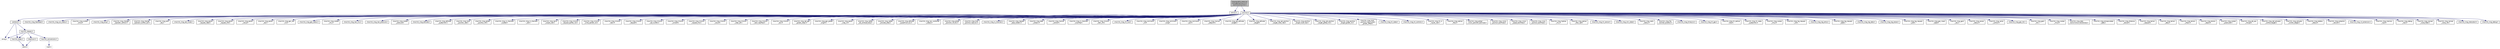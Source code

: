 digraph "libraries/GCS_MAVLink/include/mavlink/v1.0/common/mavlink.h"
{
 // INTERACTIVE_SVG=YES
  edge [fontname="Helvetica",fontsize="10",labelfontname="Helvetica",labelfontsize="10"];
  node [fontname="Helvetica",fontsize="10",shape=record];
  Node1 [label="libraries/GCS_MAVLink\l/include/mavlink/v1.0\l/common/mavlink.h",height=0.2,width=0.4,color="black", fillcolor="grey75", style="filled" fontcolor="black"];
  Node1 -> Node2 [color="midnightblue",fontsize="10",style="solid",fontname="Helvetica"];
  Node2 [label="version.h",height=0.2,width=0.4,color="black", fillcolor="white", style="filled",URL="$v1_80_2common_2version_8h.html",tooltip="MAVLink comm protocol built from common.xml. "];
  Node1 -> Node3 [color="midnightblue",fontsize="10",style="solid",fontname="Helvetica"];
  Node3 [label="common.h",height=0.2,width=0.4,color="black", fillcolor="white", style="filled",URL="$v1_80_2common_2common_8h.html",tooltip="MAVLink comm protocol generated from common.xml. "];
  Node3 -> Node4 [color="midnightblue",fontsize="10",style="solid",fontname="Helvetica"];
  Node4 [label="../protocol.h",height=0.2,width=0.4,color="black", fillcolor="white", style="filled",URL="$v1_80_2protocol_8h.html"];
  Node4 -> Node5 [color="midnightblue",fontsize="10",style="solid",fontname="Helvetica"];
  Node5 [label="string.h",height=0.2,width=0.4,color="grey75", fillcolor="white", style="filled"];
  Node4 -> Node6 [color="midnightblue",fontsize="10",style="solid",fontname="Helvetica"];
  Node6 [label="mavlink_types.h",height=0.2,width=0.4,color="black", fillcolor="white", style="filled",URL="$v1_80_2mavlink__types_8h.html"];
  Node6 -> Node7 [color="midnightblue",fontsize="10",style="solid",fontname="Helvetica"];
  Node7 [label="stdint.h",height=0.2,width=0.4,color="grey75", fillcolor="white", style="filled"];
  Node4 -> Node8 [color="midnightblue",fontsize="10",style="solid",fontname="Helvetica"];
  Node8 [label="mavlink_helpers.h",height=0.2,width=0.4,color="black", fillcolor="white", style="filled",URL="$v1_80_2mavlink__helpers_8h.html"];
  Node8 -> Node5 [color="midnightblue",fontsize="10",style="solid",fontname="Helvetica"];
  Node8 -> Node9 [color="midnightblue",fontsize="10",style="solid",fontname="Helvetica"];
  Node9 [label="checksum.h",height=0.2,width=0.4,color="black", fillcolor="white", style="filled",URL="$v1_80_2checksum_8h.html"];
  Node9 -> Node7 [color="midnightblue",fontsize="10",style="solid",fontname="Helvetica"];
  Node8 -> Node6 [color="midnightblue",fontsize="10",style="solid",fontname="Helvetica"];
  Node8 -> Node10 [color="midnightblue",fontsize="10",style="solid",fontname="Helvetica"];
  Node10 [label="mavlink_conversions.h",height=0.2,width=0.4,color="black", fillcolor="white", style="filled",URL="$mavlink__conversions_8h.html"];
  Node10 -> Node11 [color="midnightblue",fontsize="10",style="solid",fontname="Helvetica"];
  Node11 [label="math.h",height=0.2,width=0.4,color="grey75", fillcolor="white", style="filled"];
  Node3 -> Node12 [color="midnightblue",fontsize="10",style="solid",fontname="Helvetica"];
  Node12 [label="./mavlink_msg_heartbeat.h",height=0.2,width=0.4,color="black", fillcolor="white", style="filled",URL="$v1_80_2common_2mavlink__msg__heartbeat_8h.html"];
  Node3 -> Node13 [color="midnightblue",fontsize="10",style="solid",fontname="Helvetica"];
  Node13 [label="./mavlink_msg_sys_status.h",height=0.2,width=0.4,color="black", fillcolor="white", style="filled",URL="$v1_80_2common_2mavlink__msg__sys__status_8h.html"];
  Node3 -> Node14 [color="midnightblue",fontsize="10",style="solid",fontname="Helvetica"];
  Node14 [label="./mavlink_msg_system\l_time.h",height=0.2,width=0.4,color="black", fillcolor="white", style="filled",URL="$v1_80_2common_2mavlink__msg__system__time_8h.html"];
  Node3 -> Node15 [color="midnightblue",fontsize="10",style="solid",fontname="Helvetica"];
  Node15 [label="./mavlink_msg_ping.h",height=0.2,width=0.4,color="black", fillcolor="white", style="filled",URL="$v1_80_2common_2mavlink__msg__ping_8h.html"];
  Node3 -> Node16 [color="midnightblue",fontsize="10",style="solid",fontname="Helvetica"];
  Node16 [label="./mavlink_msg_change\l_operator_control.h",height=0.2,width=0.4,color="black", fillcolor="white", style="filled",URL="$v1_80_2common_2mavlink__msg__change__operator__control_8h.html"];
  Node3 -> Node17 [color="midnightblue",fontsize="10",style="solid",fontname="Helvetica"];
  Node17 [label="./mavlink_msg_change\l_operator_control_ack.h",height=0.2,width=0.4,color="black", fillcolor="white", style="filled",URL="$v1_80_2common_2mavlink__msg__change__operator__control__ack_8h.html"];
  Node3 -> Node18 [color="midnightblue",fontsize="10",style="solid",fontname="Helvetica"];
  Node18 [label="./mavlink_msg_auth\l_key.h",height=0.2,width=0.4,color="black", fillcolor="white", style="filled",URL="$v1_80_2common_2mavlink__msg__auth__key_8h.html"];
  Node3 -> Node19 [color="midnightblue",fontsize="10",style="solid",fontname="Helvetica"];
  Node19 [label="./mavlink_msg_set_mode.h",height=0.2,width=0.4,color="black", fillcolor="white", style="filled",URL="$v1_80_2common_2mavlink__msg__set__mode_8h.html"];
  Node3 -> Node20 [color="midnightblue",fontsize="10",style="solid",fontname="Helvetica"];
  Node20 [label="./mavlink_msg_param\l_request_read.h",height=0.2,width=0.4,color="black", fillcolor="white", style="filled",URL="$v1_80_2common_2mavlink__msg__param__request__read_8h.html"];
  Node3 -> Node21 [color="midnightblue",fontsize="10",style="solid",fontname="Helvetica"];
  Node21 [label="./mavlink_msg_param\l_request_list.h",height=0.2,width=0.4,color="black", fillcolor="white", style="filled",URL="$v1_80_2common_2mavlink__msg__param__request__list_8h.html"];
  Node3 -> Node22 [color="midnightblue",fontsize="10",style="solid",fontname="Helvetica"];
  Node22 [label="./mavlink_msg_param\l_value.h",height=0.2,width=0.4,color="black", fillcolor="white", style="filled",URL="$v1_80_2common_2mavlink__msg__param__value_8h.html"];
  Node3 -> Node23 [color="midnightblue",fontsize="10",style="solid",fontname="Helvetica"];
  Node23 [label="./mavlink_msg_param\l_set.h",height=0.2,width=0.4,color="black", fillcolor="white", style="filled",URL="$v1_80_2common_2mavlink__msg__param__set_8h.html"];
  Node3 -> Node24 [color="midnightblue",fontsize="10",style="solid",fontname="Helvetica"];
  Node24 [label="./mavlink_msg_gps_raw\l_int.h",height=0.2,width=0.4,color="black", fillcolor="white", style="filled",URL="$v1_80_2common_2mavlink__msg__gps__raw__int_8h.html"];
  Node3 -> Node25 [color="midnightblue",fontsize="10",style="solid",fontname="Helvetica"];
  Node25 [label="./mavlink_msg_gps_status.h",height=0.2,width=0.4,color="black", fillcolor="white", style="filled",URL="$v1_80_2common_2mavlink__msg__gps__status_8h.html"];
  Node3 -> Node26 [color="midnightblue",fontsize="10",style="solid",fontname="Helvetica"];
  Node26 [label="./mavlink_msg_scaled\l_imu.h",height=0.2,width=0.4,color="black", fillcolor="white", style="filled",URL="$v1_80_2common_2mavlink__msg__scaled__imu_8h.html"];
  Node3 -> Node27 [color="midnightblue",fontsize="10",style="solid",fontname="Helvetica"];
  Node27 [label="./mavlink_msg_raw_imu.h",height=0.2,width=0.4,color="black", fillcolor="white", style="filled",URL="$v1_80_2common_2mavlink__msg__raw__imu_8h.html"];
  Node3 -> Node28 [color="midnightblue",fontsize="10",style="solid",fontname="Helvetica"];
  Node28 [label="./mavlink_msg_raw_pressure.h",height=0.2,width=0.4,color="black", fillcolor="white", style="filled",URL="$v1_80_2common_2mavlink__msg__raw__pressure_8h.html"];
  Node3 -> Node29 [color="midnightblue",fontsize="10",style="solid",fontname="Helvetica"];
  Node29 [label="./mavlink_msg_scaled\l_pressure.h",height=0.2,width=0.4,color="black", fillcolor="white", style="filled",URL="$v1_80_2common_2mavlink__msg__scaled__pressure_8h.html"];
  Node3 -> Node30 [color="midnightblue",fontsize="10",style="solid",fontname="Helvetica"];
  Node30 [label="./mavlink_msg_attitude.h",height=0.2,width=0.4,color="black", fillcolor="white", style="filled",URL="$v1_80_2common_2mavlink__msg__attitude_8h.html"];
  Node3 -> Node31 [color="midnightblue",fontsize="10",style="solid",fontname="Helvetica"];
  Node31 [label="./mavlink_msg_attitude\l_quaternion.h",height=0.2,width=0.4,color="black", fillcolor="white", style="filled",URL="$mavlink__msg__attitude__quaternion_8h.html"];
  Node3 -> Node32 [color="midnightblue",fontsize="10",style="solid",fontname="Helvetica"];
  Node32 [label="./mavlink_msg_local\l_position_ned.h",height=0.2,width=0.4,color="black", fillcolor="white", style="filled",URL="$mavlink__msg__local__position__ned_8h.html"];
  Node3 -> Node33 [color="midnightblue",fontsize="10",style="solid",fontname="Helvetica"];
  Node33 [label="./mavlink_msg_global\l_position_int.h",height=0.2,width=0.4,color="black", fillcolor="white", style="filled",URL="$v1_80_2common_2mavlink__msg__global__position__int_8h.html"];
  Node3 -> Node34 [color="midnightblue",fontsize="10",style="solid",fontname="Helvetica"];
  Node34 [label="./mavlink_msg_rc_channels\l_scaled.h",height=0.2,width=0.4,color="black", fillcolor="white", style="filled",URL="$v1_80_2common_2mavlink__msg__rc__channels__scaled_8h.html"];
  Node3 -> Node35 [color="midnightblue",fontsize="10",style="solid",fontname="Helvetica"];
  Node35 [label="./mavlink_msg_rc_channels\l_raw.h",height=0.2,width=0.4,color="black", fillcolor="white", style="filled",URL="$v1_80_2common_2mavlink__msg__rc__channels__raw_8h.html"];
  Node3 -> Node36 [color="midnightblue",fontsize="10",style="solid",fontname="Helvetica"];
  Node36 [label="./mavlink_msg_servo\l_output_raw.h",height=0.2,width=0.4,color="black", fillcolor="white", style="filled",URL="$v1_80_2common_2mavlink__msg__servo__output__raw_8h.html"];
  Node3 -> Node37 [color="midnightblue",fontsize="10",style="solid",fontname="Helvetica"];
  Node37 [label="./mavlink_msg_mission\l_request_partial_list.h",height=0.2,width=0.4,color="black", fillcolor="white", style="filled",URL="$mavlink__msg__mission__request__partial__list_8h.html"];
  Node3 -> Node38 [color="midnightblue",fontsize="10",style="solid",fontname="Helvetica"];
  Node38 [label="./mavlink_msg_mission\l_write_partial_list.h",height=0.2,width=0.4,color="black", fillcolor="white", style="filled",URL="$mavlink__msg__mission__write__partial__list_8h.html"];
  Node3 -> Node39 [color="midnightblue",fontsize="10",style="solid",fontname="Helvetica"];
  Node39 [label="./mavlink_msg_mission\l_item.h",height=0.2,width=0.4,color="black", fillcolor="white", style="filled",URL="$mavlink__msg__mission__item_8h.html"];
  Node3 -> Node40 [color="midnightblue",fontsize="10",style="solid",fontname="Helvetica"];
  Node40 [label="./mavlink_msg_mission\l_request.h",height=0.2,width=0.4,color="black", fillcolor="white", style="filled",URL="$mavlink__msg__mission__request_8h.html"];
  Node3 -> Node41 [color="midnightblue",fontsize="10",style="solid",fontname="Helvetica"];
  Node41 [label="./mavlink_msg_mission\l_set_current.h",height=0.2,width=0.4,color="black", fillcolor="white", style="filled",URL="$mavlink__msg__mission__set__current_8h.html"];
  Node3 -> Node42 [color="midnightblue",fontsize="10",style="solid",fontname="Helvetica"];
  Node42 [label="./mavlink_msg_mission\l_current.h",height=0.2,width=0.4,color="black", fillcolor="white", style="filled",URL="$mavlink__msg__mission__current_8h.html"];
  Node3 -> Node43 [color="midnightblue",fontsize="10",style="solid",fontname="Helvetica"];
  Node43 [label="./mavlink_msg_mission\l_request_list.h",height=0.2,width=0.4,color="black", fillcolor="white", style="filled",URL="$mavlink__msg__mission__request__list_8h.html"];
  Node3 -> Node44 [color="midnightblue",fontsize="10",style="solid",fontname="Helvetica"];
  Node44 [label="./mavlink_msg_mission\l_count.h",height=0.2,width=0.4,color="black", fillcolor="white", style="filled",URL="$mavlink__msg__mission__count_8h.html"];
  Node3 -> Node45 [color="midnightblue",fontsize="10",style="solid",fontname="Helvetica"];
  Node45 [label="./mavlink_msg_mission\l_clear_all.h",height=0.2,width=0.4,color="black", fillcolor="white", style="filled",URL="$mavlink__msg__mission__clear__all_8h.html"];
  Node3 -> Node46 [color="midnightblue",fontsize="10",style="solid",fontname="Helvetica"];
  Node46 [label="./mavlink_msg_mission\l_item_reached.h",height=0.2,width=0.4,color="black", fillcolor="white", style="filled",URL="$mavlink__msg__mission__item__reached_8h.html"];
  Node3 -> Node47 [color="midnightblue",fontsize="10",style="solid",fontname="Helvetica"];
  Node47 [label="./mavlink_msg_mission\l_ack.h",height=0.2,width=0.4,color="black", fillcolor="white", style="filled",URL="$mavlink__msg__mission__ack_8h.html"];
  Node3 -> Node48 [color="midnightblue",fontsize="10",style="solid",fontname="Helvetica"];
  Node48 [label="./mavlink_msg_set_gps\l_global_origin.h",height=0.2,width=0.4,color="black", fillcolor="white", style="filled",URL="$mavlink__msg__set__gps__global__origin_8h.html"];
  Node3 -> Node49 [color="midnightblue",fontsize="10",style="solid",fontname="Helvetica"];
  Node49 [label="./mavlink_msg_gps_global\l_origin.h",height=0.2,width=0.4,color="black", fillcolor="white", style="filled",URL="$mavlink__msg__gps__global__origin_8h.html"];
  Node3 -> Node50 [color="midnightblue",fontsize="10",style="solid",fontname="Helvetica"];
  Node50 [label="./mavlink_msg_param\l_map_rc.h",height=0.2,width=0.4,color="black", fillcolor="white", style="filled",URL="$mavlink__msg__param__map__rc_8h.html"];
  Node3 -> Node51 [color="midnightblue",fontsize="10",style="solid",fontname="Helvetica"];
  Node51 [label="./mavlink_msg_safety\l_set_allowed_area.h",height=0.2,width=0.4,color="black", fillcolor="white", style="filled",URL="$v1_80_2common_2mavlink__msg__safety__set__allowed__area_8h.html"];
  Node3 -> Node52 [color="midnightblue",fontsize="10",style="solid",fontname="Helvetica"];
  Node52 [label="./mavlink_msg_safety\l_allowed_area.h",height=0.2,width=0.4,color="black", fillcolor="white", style="filled",URL="$v1_80_2common_2mavlink__msg__safety__allowed__area_8h.html"];
  Node3 -> Node53 [color="midnightblue",fontsize="10",style="solid",fontname="Helvetica"];
  Node53 [label="./mavlink_msg_attitude\l_quaternion_cov.h",height=0.2,width=0.4,color="black", fillcolor="white", style="filled",URL="$mavlink__msg__attitude__quaternion__cov_8h.html"];
  Node3 -> Node54 [color="midnightblue",fontsize="10",style="solid",fontname="Helvetica"];
  Node54 [label="./mavlink_msg_nav_controller\l_output.h",height=0.2,width=0.4,color="black", fillcolor="white", style="filled",URL="$v1_80_2common_2mavlink__msg__nav__controller__output_8h.html"];
  Node3 -> Node55 [color="midnightblue",fontsize="10",style="solid",fontname="Helvetica"];
  Node55 [label="./mavlink_msg_global\l_position_int_cov.h",height=0.2,width=0.4,color="black", fillcolor="white", style="filled",URL="$mavlink__msg__global__position__int__cov_8h.html"];
  Node3 -> Node56 [color="midnightblue",fontsize="10",style="solid",fontname="Helvetica"];
  Node56 [label="./mavlink_msg_local\l_position_ned_cov.h",height=0.2,width=0.4,color="black", fillcolor="white", style="filled",URL="$mavlink__msg__local__position__ned__cov_8h.html"];
  Node3 -> Node57 [color="midnightblue",fontsize="10",style="solid",fontname="Helvetica"];
  Node57 [label="./mavlink_msg_rc_channels.h",height=0.2,width=0.4,color="black", fillcolor="white", style="filled",URL="$mavlink__msg__rc__channels_8h.html"];
  Node3 -> Node58 [color="midnightblue",fontsize="10",style="solid",fontname="Helvetica"];
  Node58 [label="./mavlink_msg_request\l_data_stream.h",height=0.2,width=0.4,color="black", fillcolor="white", style="filled",URL="$v1_80_2common_2mavlink__msg__request__data__stream_8h.html"];
  Node3 -> Node59 [color="midnightblue",fontsize="10",style="solid",fontname="Helvetica"];
  Node59 [label="./mavlink_msg_data\l_stream.h",height=0.2,width=0.4,color="black", fillcolor="white", style="filled",URL="$mavlink__msg__data__stream_8h.html"];
  Node3 -> Node60 [color="midnightblue",fontsize="10",style="solid",fontname="Helvetica"];
  Node60 [label="./mavlink_msg_manual\l_control.h",height=0.2,width=0.4,color="black", fillcolor="white", style="filled",URL="$v1_80_2common_2mavlink__msg__manual__control_8h.html"];
  Node3 -> Node61 [color="midnightblue",fontsize="10",style="solid",fontname="Helvetica"];
  Node61 [label="./mavlink_msg_rc_channels\l_override.h",height=0.2,width=0.4,color="black", fillcolor="white", style="filled",URL="$v1_80_2common_2mavlink__msg__rc__channels__override_8h.html"];
  Node3 -> Node62 [color="midnightblue",fontsize="10",style="solid",fontname="Helvetica"];
  Node62 [label="./mavlink_msg_mission\l_item_int.h",height=0.2,width=0.4,color="black", fillcolor="white", style="filled",URL="$mavlink__msg__mission__item__int_8h.html"];
  Node3 -> Node63 [color="midnightblue",fontsize="10",style="solid",fontname="Helvetica"];
  Node63 [label="./mavlink_msg_vfr_hud.h",height=0.2,width=0.4,color="black", fillcolor="white", style="filled",URL="$v1_80_2common_2mavlink__msg__vfr__hud_8h.html"];
  Node3 -> Node64 [color="midnightblue",fontsize="10",style="solid",fontname="Helvetica"];
  Node64 [label="./mavlink_msg_command\l_int.h",height=0.2,width=0.4,color="black", fillcolor="white", style="filled",URL="$mavlink__msg__command__int_8h.html"];
  Node3 -> Node65 [color="midnightblue",fontsize="10",style="solid",fontname="Helvetica"];
  Node65 [label="./mavlink_msg_command\l_long.h",height=0.2,width=0.4,color="black", fillcolor="white", style="filled",URL="$mavlink__msg__command__long_8h.html"];
  Node3 -> Node66 [color="midnightblue",fontsize="10",style="solid",fontname="Helvetica"];
  Node66 [label="./mavlink_msg_command\l_ack.h",height=0.2,width=0.4,color="black", fillcolor="white", style="filled",URL="$v1_80_2common_2mavlink__msg__command__ack_8h.html"];
  Node3 -> Node67 [color="midnightblue",fontsize="10",style="solid",fontname="Helvetica"];
  Node67 [label="./mavlink_msg_manual\l_setpoint.h",height=0.2,width=0.4,color="black", fillcolor="white", style="filled",URL="$mavlink__msg__manual__setpoint_8h.html"];
  Node3 -> Node68 [color="midnightblue",fontsize="10",style="solid",fontname="Helvetica"];
  Node68 [label="./mavlink_msg_set_attitude\l_target.h",height=0.2,width=0.4,color="black", fillcolor="white", style="filled",URL="$mavlink__msg__set__attitude__target_8h.html"];
  Node3 -> Node69 [color="midnightblue",fontsize="10",style="solid",fontname="Helvetica"];
  Node69 [label="./mavlink_msg_attitude\l_target.h",height=0.2,width=0.4,color="black", fillcolor="white", style="filled",URL="$mavlink__msg__attitude__target_8h.html"];
  Node3 -> Node70 [color="midnightblue",fontsize="10",style="solid",fontname="Helvetica"];
  Node70 [label="./mavlink_msg_set_position\l_target_local_ned.h",height=0.2,width=0.4,color="black", fillcolor="white", style="filled",URL="$mavlink__msg__set__position__target__local__ned_8h.html"];
  Node3 -> Node71 [color="midnightblue",fontsize="10",style="solid",fontname="Helvetica"];
  Node71 [label="./mavlink_msg_position\l_target_local_ned.h",height=0.2,width=0.4,color="black", fillcolor="white", style="filled",URL="$mavlink__msg__position__target__local__ned_8h.html"];
  Node3 -> Node72 [color="midnightblue",fontsize="10",style="solid",fontname="Helvetica"];
  Node72 [label="./mavlink_msg_set_position\l_target_global_int.h",height=0.2,width=0.4,color="black", fillcolor="white", style="filled",URL="$mavlink__msg__set__position__target__global__int_8h.html"];
  Node3 -> Node73 [color="midnightblue",fontsize="10",style="solid",fontname="Helvetica"];
  Node73 [label="./mavlink_msg_position\l_target_global_int.h",height=0.2,width=0.4,color="black", fillcolor="white", style="filled",URL="$mavlink__msg__position__target__global__int_8h.html"];
  Node3 -> Node74 [color="midnightblue",fontsize="10",style="solid",fontname="Helvetica"];
  Node74 [label="./mavlink_msg_local\l_position_ned_system\l_global_offset.h",height=0.2,width=0.4,color="black", fillcolor="white", style="filled",URL="$mavlink__msg__local__position__ned__system__global__offset_8h.html"];
  Node3 -> Node75 [color="midnightblue",fontsize="10",style="solid",fontname="Helvetica"];
  Node75 [label="./mavlink_msg_hil_state.h",height=0.2,width=0.4,color="black", fillcolor="white", style="filled",URL="$v1_80_2common_2mavlink__msg__hil__state_8h.html"];
  Node3 -> Node76 [color="midnightblue",fontsize="10",style="solid",fontname="Helvetica"];
  Node76 [label="./mavlink_msg_hil_controls.h",height=0.2,width=0.4,color="black", fillcolor="white", style="filled",URL="$v1_80_2common_2mavlink__msg__hil__controls_8h.html"];
  Node3 -> Node77 [color="midnightblue",fontsize="10",style="solid",fontname="Helvetica"];
  Node77 [label="./mavlink_msg_hil_rc\l_inputs_raw.h",height=0.2,width=0.4,color="black", fillcolor="white", style="filled",URL="$mavlink__msg__hil__rc__inputs__raw_8h.html"];
  Node3 -> Node78 [color="midnightblue",fontsize="10",style="solid",fontname="Helvetica"];
  Node78 [label="./mavlink_msg_optical\l_flow.h",height=0.2,width=0.4,color="black", fillcolor="white", style="filled",URL="$v1_80_2common_2mavlink__msg__optical__flow_8h.html"];
  Node3 -> Node79 [color="midnightblue",fontsize="10",style="solid",fontname="Helvetica"];
  Node79 [label="./mavlink_msg_global\l_vision_position_estimate.h",height=0.2,width=0.4,color="black", fillcolor="white", style="filled",URL="$mavlink__msg__global__vision__position__estimate_8h.html"];
  Node3 -> Node80 [color="midnightblue",fontsize="10",style="solid",fontname="Helvetica"];
  Node80 [label="./mavlink_msg_vision\l_position_estimate.h",height=0.2,width=0.4,color="black", fillcolor="white", style="filled",URL="$mavlink__msg__vision__position__estimate_8h.html"];
  Node3 -> Node81 [color="midnightblue",fontsize="10",style="solid",fontname="Helvetica"];
  Node81 [label="./mavlink_msg_vision\l_speed_estimate.h",height=0.2,width=0.4,color="black", fillcolor="white", style="filled",URL="$mavlink__msg__vision__speed__estimate_8h.html"];
  Node3 -> Node82 [color="midnightblue",fontsize="10",style="solid",fontname="Helvetica"];
  Node82 [label="./mavlink_msg_vicon\l_position_estimate.h",height=0.2,width=0.4,color="black", fillcolor="white", style="filled",URL="$mavlink__msg__vicon__position__estimate_8h.html"];
  Node3 -> Node83 [color="midnightblue",fontsize="10",style="solid",fontname="Helvetica"];
  Node83 [label="./mavlink_msg_highres\l_imu.h",height=0.2,width=0.4,color="black", fillcolor="white", style="filled",URL="$mavlink__msg__highres__imu_8h.html"];
  Node3 -> Node84 [color="midnightblue",fontsize="10",style="solid",fontname="Helvetica"];
  Node84 [label="./mavlink_msg_optical\l_flow_rad.h",height=0.2,width=0.4,color="black", fillcolor="white", style="filled",URL="$mavlink__msg__optical__flow__rad_8h.html"];
  Node3 -> Node85 [color="midnightblue",fontsize="10",style="solid",fontname="Helvetica"];
  Node85 [label="./mavlink_msg_hil_sensor.h",height=0.2,width=0.4,color="black", fillcolor="white", style="filled",URL="$mavlink__msg__hil__sensor_8h.html"];
  Node3 -> Node86 [color="midnightblue",fontsize="10",style="solid",fontname="Helvetica"];
  Node86 [label="./mavlink_msg_sim_state.h",height=0.2,width=0.4,color="black", fillcolor="white", style="filled",URL="$mavlink__msg__sim__state_8h.html"];
  Node3 -> Node87 [color="midnightblue",fontsize="10",style="solid",fontname="Helvetica"];
  Node87 [label="./mavlink_msg_radio\l_status.h",height=0.2,width=0.4,color="black", fillcolor="white", style="filled",URL="$mavlink__msg__radio__status_8h.html"];
  Node3 -> Node88 [color="midnightblue",fontsize="10",style="solid",fontname="Helvetica"];
  Node88 [label="./mavlink_msg_file\l_transfer_protocol.h",height=0.2,width=0.4,color="black", fillcolor="white", style="filled",URL="$mavlink__msg__file__transfer__protocol_8h.html"];
  Node3 -> Node89 [color="midnightblue",fontsize="10",style="solid",fontname="Helvetica"];
  Node89 [label="./mavlink_msg_timesync.h",height=0.2,width=0.4,color="black", fillcolor="white", style="filled",URL="$mavlink__msg__timesync_8h.html"];
  Node3 -> Node90 [color="midnightblue",fontsize="10",style="solid",fontname="Helvetica"];
  Node90 [label="./mavlink_msg_hil_gps.h",height=0.2,width=0.4,color="black", fillcolor="white", style="filled",URL="$mavlink__msg__hil__gps_8h.html"];
  Node3 -> Node91 [color="midnightblue",fontsize="10",style="solid",fontname="Helvetica"];
  Node91 [label="./mavlink_msg_hil_optical\l_flow.h",height=0.2,width=0.4,color="black", fillcolor="white", style="filled",URL="$mavlink__msg__hil__optical__flow_8h.html"];
  Node3 -> Node92 [color="midnightblue",fontsize="10",style="solid",fontname="Helvetica"];
  Node92 [label="./mavlink_msg_hil_state\l_quaternion.h",height=0.2,width=0.4,color="black", fillcolor="white", style="filled",URL="$mavlink__msg__hil__state__quaternion_8h.html"];
  Node3 -> Node93 [color="midnightblue",fontsize="10",style="solid",fontname="Helvetica"];
  Node93 [label="./mavlink_msg_scaled\l_imu2.h",height=0.2,width=0.4,color="black", fillcolor="white", style="filled",URL="$mavlink__msg__scaled__imu2_8h.html"];
  Node3 -> Node94 [color="midnightblue",fontsize="10",style="solid",fontname="Helvetica"];
  Node94 [label="./mavlink_msg_log_request\l_list.h",height=0.2,width=0.4,color="black", fillcolor="white", style="filled",URL="$mavlink__msg__log__request__list_8h.html"];
  Node3 -> Node95 [color="midnightblue",fontsize="10",style="solid",fontname="Helvetica"];
  Node95 [label="./mavlink_msg_log_entry.h",height=0.2,width=0.4,color="black", fillcolor="white", style="filled",URL="$mavlink__msg__log__entry_8h.html"];
  Node3 -> Node96 [color="midnightblue",fontsize="10",style="solid",fontname="Helvetica"];
  Node96 [label="./mavlink_msg_log_request\l_data.h",height=0.2,width=0.4,color="black", fillcolor="white", style="filled",URL="$mavlink__msg__log__request__data_8h.html"];
  Node3 -> Node97 [color="midnightblue",fontsize="10",style="solid",fontname="Helvetica"];
  Node97 [label="./mavlink_msg_log_data.h",height=0.2,width=0.4,color="black", fillcolor="white", style="filled",URL="$mavlink__msg__log__data_8h.html"];
  Node3 -> Node98 [color="midnightblue",fontsize="10",style="solid",fontname="Helvetica"];
  Node98 [label="./mavlink_msg_log_erase.h",height=0.2,width=0.4,color="black", fillcolor="white", style="filled",URL="$mavlink__msg__log__erase_8h.html"];
  Node3 -> Node99 [color="midnightblue",fontsize="10",style="solid",fontname="Helvetica"];
  Node99 [label="./mavlink_msg_log_request\l_end.h",height=0.2,width=0.4,color="black", fillcolor="white", style="filled",URL="$mavlink__msg__log__request__end_8h.html"];
  Node3 -> Node100 [color="midnightblue",fontsize="10",style="solid",fontname="Helvetica"];
  Node100 [label="./mavlink_msg_gps_inject\l_data.h",height=0.2,width=0.4,color="black", fillcolor="white", style="filled",URL="$mavlink__msg__gps__inject__data_8h.html"];
  Node3 -> Node101 [color="midnightblue",fontsize="10",style="solid",fontname="Helvetica"];
  Node101 [label="./mavlink_msg_gps2\l_raw.h",height=0.2,width=0.4,color="black", fillcolor="white", style="filled",URL="$mavlink__msg__gps2__raw_8h.html"];
  Node3 -> Node102 [color="midnightblue",fontsize="10",style="solid",fontname="Helvetica"];
  Node102 [label="./mavlink_msg_power\l_status.h",height=0.2,width=0.4,color="black", fillcolor="white", style="filled",URL="$mavlink__msg__power__status_8h.html"];
  Node3 -> Node103 [color="midnightblue",fontsize="10",style="solid",fontname="Helvetica"];
  Node103 [label="./mavlink_msg_serial\l_control.h",height=0.2,width=0.4,color="black", fillcolor="white", style="filled",URL="$mavlink__msg__serial__control_8h.html"];
  Node3 -> Node104 [color="midnightblue",fontsize="10",style="solid",fontname="Helvetica"];
  Node104 [label="./mavlink_msg_gps_rtk.h",height=0.2,width=0.4,color="black", fillcolor="white", style="filled",URL="$mavlink__msg__gps__rtk_8h.html"];
  Node3 -> Node105 [color="midnightblue",fontsize="10",style="solid",fontname="Helvetica"];
  Node105 [label="./mavlink_msg_gps2\l_rtk.h",height=0.2,width=0.4,color="black", fillcolor="white", style="filled",URL="$mavlink__msg__gps2__rtk_8h.html"];
  Node3 -> Node106 [color="midnightblue",fontsize="10",style="solid",fontname="Helvetica"];
  Node106 [label="./mavlink_msg_scaled\l_imu3.h",height=0.2,width=0.4,color="black", fillcolor="white", style="filled",URL="$mavlink__msg__scaled__imu3_8h.html"];
  Node3 -> Node107 [color="midnightblue",fontsize="10",style="solid",fontname="Helvetica"];
  Node107 [label="./mavlink_msg_data\l_transmission_handshake.h",height=0.2,width=0.4,color="black", fillcolor="white", style="filled",URL="$mavlink__msg__data__transmission__handshake_8h.html"];
  Node3 -> Node108 [color="midnightblue",fontsize="10",style="solid",fontname="Helvetica"];
  Node108 [label="./mavlink_msg_encapsulated\l_data.h",height=0.2,width=0.4,color="black", fillcolor="white", style="filled",URL="$mavlink__msg__encapsulated__data_8h.html"];
  Node3 -> Node109 [color="midnightblue",fontsize="10",style="solid",fontname="Helvetica"];
  Node109 [label="./mavlink_msg_distance\l_sensor.h",height=0.2,width=0.4,color="black", fillcolor="white", style="filled",URL="$mavlink__msg__distance__sensor_8h.html"];
  Node3 -> Node110 [color="midnightblue",fontsize="10",style="solid",fontname="Helvetica"];
  Node110 [label="./mavlink_msg_terrain\l_request.h",height=0.2,width=0.4,color="black", fillcolor="white", style="filled",URL="$mavlink__msg__terrain__request_8h.html"];
  Node3 -> Node111 [color="midnightblue",fontsize="10",style="solid",fontname="Helvetica"];
  Node111 [label="./mavlink_msg_terrain\l_data.h",height=0.2,width=0.4,color="black", fillcolor="white", style="filled",URL="$mavlink__msg__terrain__data_8h.html"];
  Node3 -> Node112 [color="midnightblue",fontsize="10",style="solid",fontname="Helvetica"];
  Node112 [label="./mavlink_msg_terrain\l_check.h",height=0.2,width=0.4,color="black", fillcolor="white", style="filled",URL="$mavlink__msg__terrain__check_8h.html"];
  Node3 -> Node113 [color="midnightblue",fontsize="10",style="solid",fontname="Helvetica"];
  Node113 [label="./mavlink_msg_terrain\l_report.h",height=0.2,width=0.4,color="black", fillcolor="white", style="filled",URL="$mavlink__msg__terrain__report_8h.html"];
  Node3 -> Node114 [color="midnightblue",fontsize="10",style="solid",fontname="Helvetica"];
  Node114 [label="./mavlink_msg_scaled\l_pressure2.h",height=0.2,width=0.4,color="black", fillcolor="white", style="filled",URL="$mavlink__msg__scaled__pressure2_8h.html"];
  Node3 -> Node115 [color="midnightblue",fontsize="10",style="solid",fontname="Helvetica"];
  Node115 [label="./mavlink_msg_att_pos\l_mocap.h",height=0.2,width=0.4,color="black", fillcolor="white", style="filled",URL="$mavlink__msg__att__pos__mocap_8h.html"];
  Node3 -> Node116 [color="midnightblue",fontsize="10",style="solid",fontname="Helvetica"];
  Node116 [label="./mavlink_msg_set_actuator\l_control_target.h",height=0.2,width=0.4,color="black", fillcolor="white", style="filled",URL="$mavlink__msg__set__actuator__control__target_8h.html"];
  Node3 -> Node117 [color="midnightblue",fontsize="10",style="solid",fontname="Helvetica"];
  Node117 [label="./mavlink_msg_actuator\l_control_target.h",height=0.2,width=0.4,color="black", fillcolor="white", style="filled",URL="$mavlink__msg__actuator__control__target_8h.html"];
  Node3 -> Node118 [color="midnightblue",fontsize="10",style="solid",fontname="Helvetica"];
  Node118 [label="./mavlink_msg_battery\l_status.h",height=0.2,width=0.4,color="black", fillcolor="white", style="filled",URL="$mavlink__msg__battery__status_8h.html"];
  Node3 -> Node119 [color="midnightblue",fontsize="10",style="solid",fontname="Helvetica"];
  Node119 [label="./mavlink_msg_autopilot\l_version.h",height=0.2,width=0.4,color="black", fillcolor="white", style="filled",URL="$mavlink__msg__autopilot__version_8h.html"];
  Node3 -> Node120 [color="midnightblue",fontsize="10",style="solid",fontname="Helvetica"];
  Node120 [label="./mavlink_msg_v2_extension.h",height=0.2,width=0.4,color="black", fillcolor="white", style="filled",URL="$mavlink__msg__v2__extension_8h.html"];
  Node3 -> Node121 [color="midnightblue",fontsize="10",style="solid",fontname="Helvetica"];
  Node121 [label="./mavlink_msg_memory\l_vect.h",height=0.2,width=0.4,color="black", fillcolor="white", style="filled",URL="$mavlink__msg__memory__vect_8h.html"];
  Node3 -> Node122 [color="midnightblue",fontsize="10",style="solid",fontname="Helvetica"];
  Node122 [label="./mavlink_msg_debug\l_vect.h",height=0.2,width=0.4,color="black", fillcolor="white", style="filled",URL="$v1_80_2common_2mavlink__msg__debug__vect_8h.html"];
  Node3 -> Node123 [color="midnightblue",fontsize="10",style="solid",fontname="Helvetica"];
  Node123 [label="./mavlink_msg_named\l_value_float.h",height=0.2,width=0.4,color="black", fillcolor="white", style="filled",URL="$v1_80_2common_2mavlink__msg__named__value__float_8h.html"];
  Node3 -> Node124 [color="midnightblue",fontsize="10",style="solid",fontname="Helvetica"];
  Node124 [label="./mavlink_msg_named\l_value_int.h",height=0.2,width=0.4,color="black", fillcolor="white", style="filled",URL="$v1_80_2common_2mavlink__msg__named__value__int_8h.html"];
  Node3 -> Node125 [color="midnightblue",fontsize="10",style="solid",fontname="Helvetica"];
  Node125 [label="./mavlink_msg_statustext.h",height=0.2,width=0.4,color="black", fillcolor="white", style="filled",URL="$v1_80_2common_2mavlink__msg__statustext_8h.html"];
  Node3 -> Node126 [color="midnightblue",fontsize="10",style="solid",fontname="Helvetica"];
  Node126 [label="./mavlink_msg_debug.h",height=0.2,width=0.4,color="black", fillcolor="white", style="filled",URL="$v1_80_2common_2mavlink__msg__debug_8h.html"];
}
